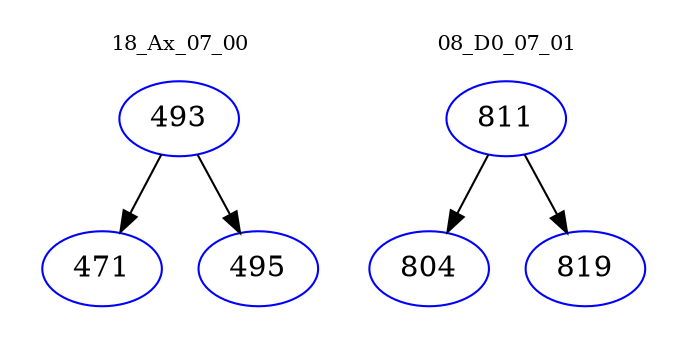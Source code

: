 digraph{
subgraph cluster_0 {
color = white
label = "18_Ax_07_00";
fontsize=10;
T0_493 [label="493", color="blue"]
T0_493 -> T0_471 [color="black"]
T0_471 [label="471", color="blue"]
T0_493 -> T0_495 [color="black"]
T0_495 [label="495", color="blue"]
}
subgraph cluster_1 {
color = white
label = "08_D0_07_01";
fontsize=10;
T1_811 [label="811", color="blue"]
T1_811 -> T1_804 [color="black"]
T1_804 [label="804", color="blue"]
T1_811 -> T1_819 [color="black"]
T1_819 [label="819", color="blue"]
}
}

